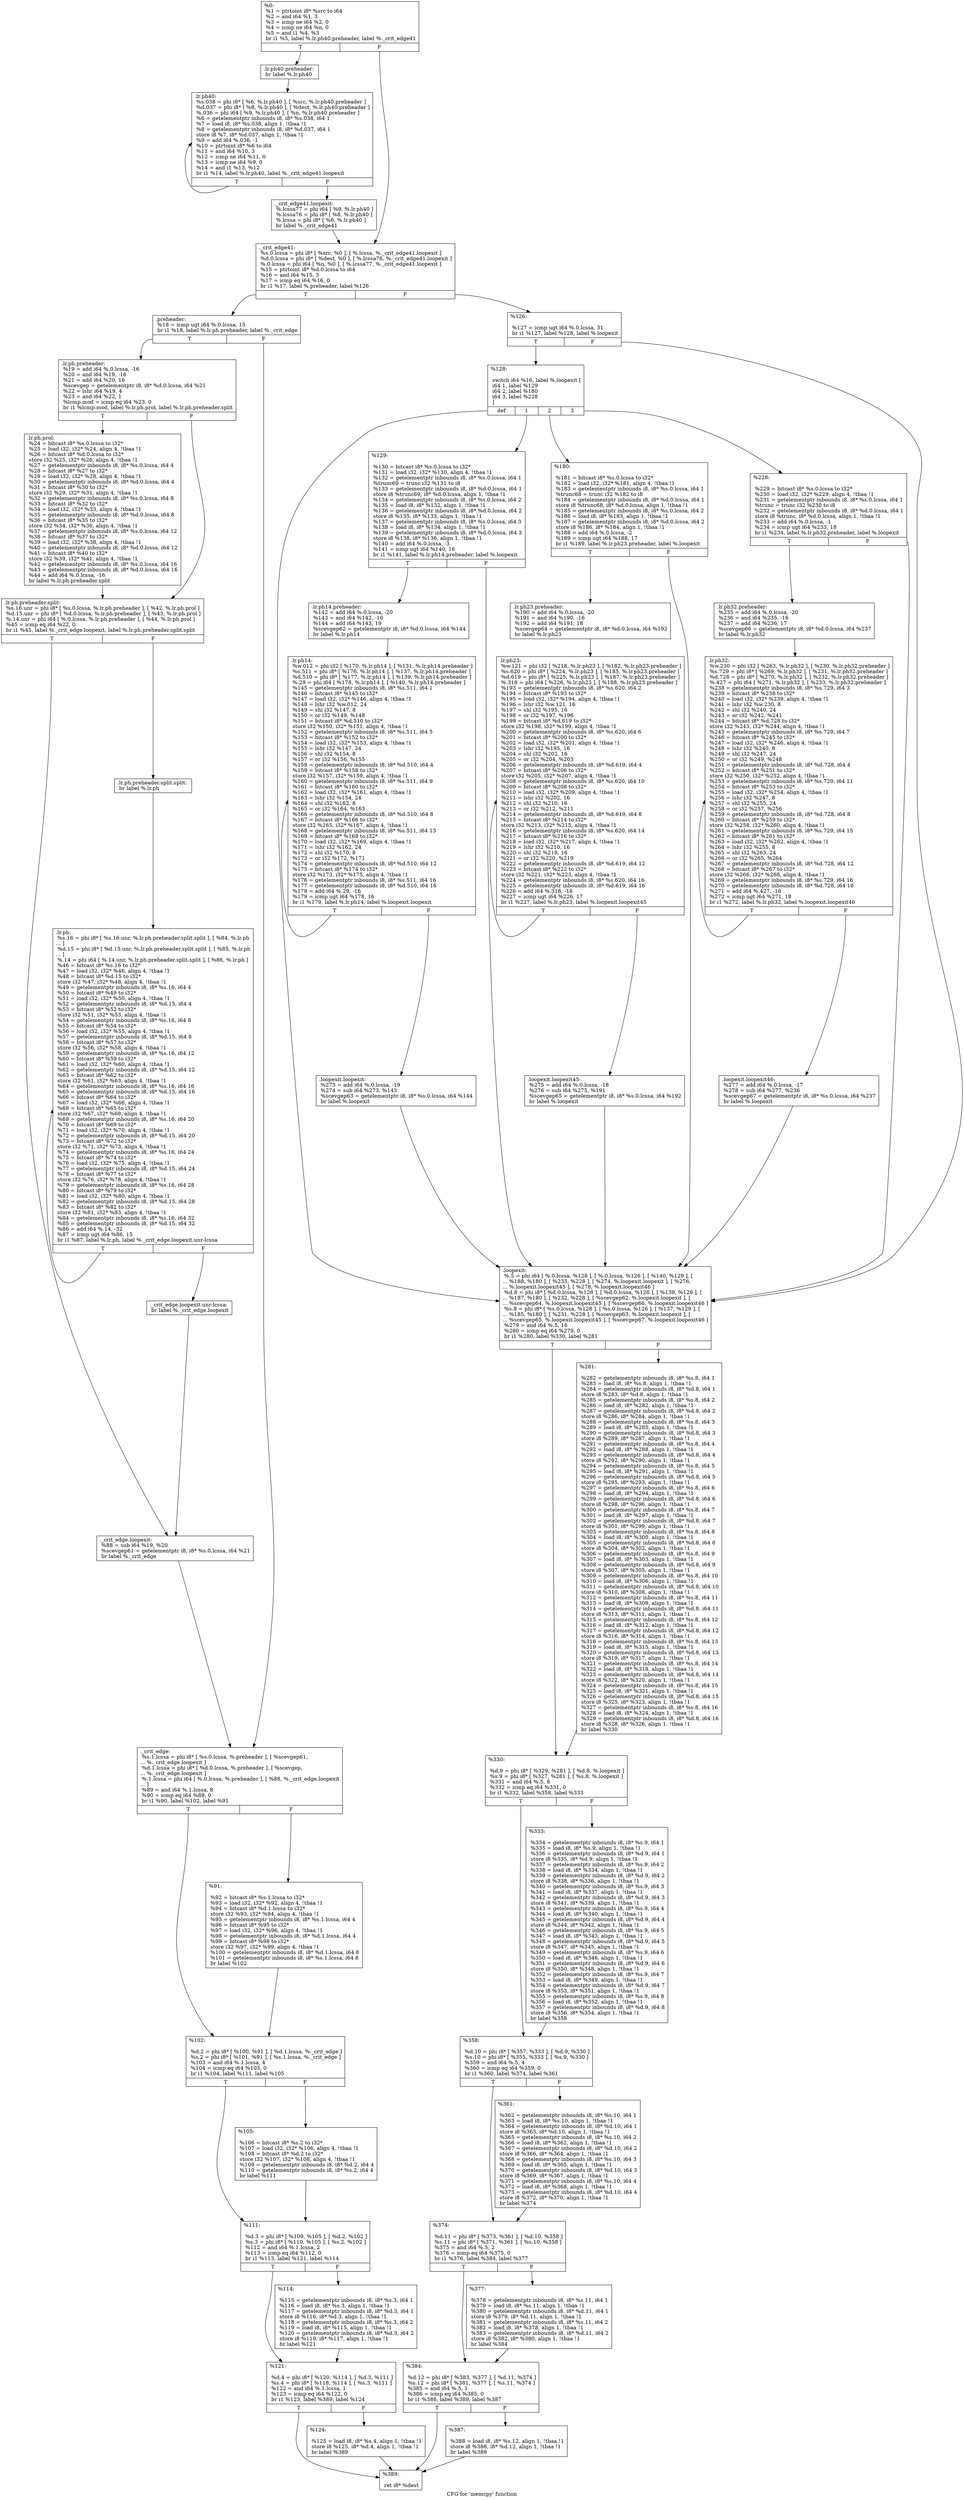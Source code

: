 digraph "CFG for 'memcpy' function" {
	label="CFG for 'memcpy' function";

	Node0x999dc0 [shape=record,label="{%0:\l  %1 = ptrtoint i8* %src to i64\l  %2 = and i64 %1, 3\l  %3 = icmp ne i64 %2, 0\l  %4 = icmp ne i64 %n, 0\l  %5 = and i1 %4, %3\l  br i1 %5, label %.lr.ph40.preheader, label %._crit_edge41\l|{<s0>T|<s1>F}}"];
	Node0x999dc0:s0 -> Node0x999e10;
	Node0x999dc0:s1 -> Node0x999f00;
	Node0x999e10 [shape=record,label="{.lr.ph40.preheader:                               \l  br label %.lr.ph40\l}"];
	Node0x999e10 -> Node0x999e60;
	Node0x999e60 [shape=record,label="{.lr.ph40:                                         \l  %s.038 = phi i8* [ %6, %.lr.ph40 ], [ %src, %.lr.ph40.preheader ]\l  %d.037 = phi i8* [ %8, %.lr.ph40 ], [ %dest, %.lr.ph40.preheader ]\l  %.036 = phi i64 [ %9, %.lr.ph40 ], [ %n, %.lr.ph40.preheader ]\l  %6 = getelementptr inbounds i8, i8* %s.038, i64 1\l  %7 = load i8, i8* %s.038, align 1, !tbaa !1\l  %8 = getelementptr inbounds i8, i8* %d.037, i64 1\l  store i8 %7, i8* %d.037, align 1, !tbaa !1\l  %9 = add i64 %.036, -1\l  %10 = ptrtoint i8* %6 to i64\l  %11 = and i64 %10, 3\l  %12 = icmp ne i64 %11, 0\l  %13 = icmp ne i64 %9, 0\l  %14 = and i1 %13, %12\l  br i1 %14, label %.lr.ph40, label %._crit_edge41.loopexit\l|{<s0>T|<s1>F}}"];
	Node0x999e60:s0 -> Node0x999e60;
	Node0x999e60:s1 -> Node0x999eb0;
	Node0x999eb0 [shape=record,label="{._crit_edge41.loopexit:                           \l  %.lcssa77 = phi i64 [ %9, %.lr.ph40 ]\l  %.lcssa76 = phi i8* [ %8, %.lr.ph40 ]\l  %.lcssa = phi i8* [ %6, %.lr.ph40 ]\l  br label %._crit_edge41\l}"];
	Node0x999eb0 -> Node0x999f00;
	Node0x999f00 [shape=record,label="{._crit_edge41:                                    \l  %s.0.lcssa = phi i8* [ %src, %0 ], [ %.lcssa, %._crit_edge41.loopexit ]\l  %d.0.lcssa = phi i8* [ %dest, %0 ], [ %.lcssa76, %._crit_edge41.loopexit ]\l  %.0.lcssa = phi i64 [ %n, %0 ], [ %.lcssa77, %._crit_edge41.loopexit ]\l  %15 = ptrtoint i8* %d.0.lcssa to i64\l  %16 = and i64 %15, 3\l  %17 = icmp eq i64 %16, 0\l  br i1 %17, label %.preheader, label %126\l|{<s0>T|<s1>F}}"];
	Node0x999f00:s0 -> Node0x999f50;
	Node0x999f00:s1 -> Node0x99a450;
	Node0x999f50 [shape=record,label="{.preheader:                                       \l  %18 = icmp ugt i64 %.0.lcssa, 15\l  br i1 %18, label %.lr.ph.preheader, label %._crit_edge\l|{<s0>T|<s1>F}}"];
	Node0x999f50:s0 -> Node0x999fa0;
	Node0x999f50:s1 -> Node0x99a1d0;
	Node0x999fa0 [shape=record,label="{.lr.ph.preheader:                                 \l  %19 = add i64 %.0.lcssa, -16\l  %20 = and i64 %19, -16\l  %21 = add i64 %20, 16\l  %scevgep = getelementptr i8, i8* %d.0.lcssa, i64 %21\l  %22 = lshr i64 %19, 4\l  %23 = and i64 %22, 1\l  %lcmp.mod = icmp eq i64 %23, 0\l  br i1 %lcmp.mod, label %.lr.ph.prol, label %.lr.ph.preheader.split\l|{<s0>T|<s1>F}}"];
	Node0x999fa0:s0 -> Node0x999ff0;
	Node0x999fa0:s1 -> Node0x99a040;
	Node0x999ff0 [shape=record,label="{.lr.ph.prol:                                      \l  %24 = bitcast i8* %s.0.lcssa to i32*\l  %25 = load i32, i32* %24, align 4, !tbaa !1\l  %26 = bitcast i8* %d.0.lcssa to i32*\l  store i32 %25, i32* %26, align 4, !tbaa !1\l  %27 = getelementptr inbounds i8, i8* %s.0.lcssa, i64 4\l  %28 = bitcast i8* %27 to i32*\l  %29 = load i32, i32* %28, align 4, !tbaa !1\l  %30 = getelementptr inbounds i8, i8* %d.0.lcssa, i64 4\l  %31 = bitcast i8* %30 to i32*\l  store i32 %29, i32* %31, align 4, !tbaa !1\l  %32 = getelementptr inbounds i8, i8* %s.0.lcssa, i64 8\l  %33 = bitcast i8* %32 to i32*\l  %34 = load i32, i32* %33, align 4, !tbaa !1\l  %35 = getelementptr inbounds i8, i8* %d.0.lcssa, i64 8\l  %36 = bitcast i8* %35 to i32*\l  store i32 %34, i32* %36, align 4, !tbaa !1\l  %37 = getelementptr inbounds i8, i8* %s.0.lcssa, i64 12\l  %38 = bitcast i8* %37 to i32*\l  %39 = load i32, i32* %38, align 4, !tbaa !1\l  %40 = getelementptr inbounds i8, i8* %d.0.lcssa, i64 12\l  %41 = bitcast i8* %40 to i32*\l  store i32 %39, i32* %41, align 4, !tbaa !1\l  %42 = getelementptr inbounds i8, i8* %s.0.lcssa, i64 16\l  %43 = getelementptr inbounds i8, i8* %d.0.lcssa, i64 16\l  %44 = add i64 %.0.lcssa, -16\l  br label %.lr.ph.preheader.split\l}"];
	Node0x999ff0 -> Node0x99a040;
	Node0x99a040 [shape=record,label="{.lr.ph.preheader.split:                           \l  %s.16.unr = phi i8* [ %s.0.lcssa, %.lr.ph.preheader ], [ %42, %.lr.ph.prol ]\l  %d.15.unr = phi i8* [ %d.0.lcssa, %.lr.ph.preheader ], [ %43, %.lr.ph.prol ]\l  %.14.unr = phi i64 [ %.0.lcssa, %.lr.ph.preheader ], [ %44, %.lr.ph.prol ]\l  %45 = icmp eq i64 %22, 0\l  br i1 %45, label %._crit_edge.loopexit, label %.lr.ph.preheader.split.split\l|{<s0>T|<s1>F}}"];
	Node0x99a040:s0 -> Node0x99a180;
	Node0x99a040:s1 -> Node0x99a090;
	Node0x99a090 [shape=record,label="{.lr.ph.preheader.split.split:                     \l  br label %.lr.ph\l}"];
	Node0x99a090 -> Node0x99a0e0;
	Node0x99a0e0 [shape=record,label="{.lr.ph:                                           \l  %s.16 = phi i8* [ %s.16.unr, %.lr.ph.preheader.split.split ], [ %84, %.lr.ph\l... ]\l  %d.15 = phi i8* [ %d.15.unr, %.lr.ph.preheader.split.split ], [ %85, %.lr.ph\l... ]\l  %.14 = phi i64 [ %.14.unr, %.lr.ph.preheader.split.split ], [ %86, %.lr.ph ]\l  %46 = bitcast i8* %s.16 to i32*\l  %47 = load i32, i32* %46, align 4, !tbaa !1\l  %48 = bitcast i8* %d.15 to i32*\l  store i32 %47, i32* %48, align 4, !tbaa !1\l  %49 = getelementptr inbounds i8, i8* %s.16, i64 4\l  %50 = bitcast i8* %49 to i32*\l  %51 = load i32, i32* %50, align 4, !tbaa !1\l  %52 = getelementptr inbounds i8, i8* %d.15, i64 4\l  %53 = bitcast i8* %52 to i32*\l  store i32 %51, i32* %53, align 4, !tbaa !1\l  %54 = getelementptr inbounds i8, i8* %s.16, i64 8\l  %55 = bitcast i8* %54 to i32*\l  %56 = load i32, i32* %55, align 4, !tbaa !1\l  %57 = getelementptr inbounds i8, i8* %d.15, i64 8\l  %58 = bitcast i8* %57 to i32*\l  store i32 %56, i32* %58, align 4, !tbaa !1\l  %59 = getelementptr inbounds i8, i8* %s.16, i64 12\l  %60 = bitcast i8* %59 to i32*\l  %61 = load i32, i32* %60, align 4, !tbaa !1\l  %62 = getelementptr inbounds i8, i8* %d.15, i64 12\l  %63 = bitcast i8* %62 to i32*\l  store i32 %61, i32* %63, align 4, !tbaa !1\l  %64 = getelementptr inbounds i8, i8* %s.16, i64 16\l  %65 = getelementptr inbounds i8, i8* %d.15, i64 16\l  %66 = bitcast i8* %64 to i32*\l  %67 = load i32, i32* %66, align 4, !tbaa !1\l  %68 = bitcast i8* %65 to i32*\l  store i32 %67, i32* %68, align 4, !tbaa !1\l  %69 = getelementptr inbounds i8, i8* %s.16, i64 20\l  %70 = bitcast i8* %69 to i32*\l  %71 = load i32, i32* %70, align 4, !tbaa !1\l  %72 = getelementptr inbounds i8, i8* %d.15, i64 20\l  %73 = bitcast i8* %72 to i32*\l  store i32 %71, i32* %73, align 4, !tbaa !1\l  %74 = getelementptr inbounds i8, i8* %s.16, i64 24\l  %75 = bitcast i8* %74 to i32*\l  %76 = load i32, i32* %75, align 4, !tbaa !1\l  %77 = getelementptr inbounds i8, i8* %d.15, i64 24\l  %78 = bitcast i8* %77 to i32*\l  store i32 %76, i32* %78, align 4, !tbaa !1\l  %79 = getelementptr inbounds i8, i8* %s.16, i64 28\l  %80 = bitcast i8* %79 to i32*\l  %81 = load i32, i32* %80, align 4, !tbaa !1\l  %82 = getelementptr inbounds i8, i8* %d.15, i64 28\l  %83 = bitcast i8* %82 to i32*\l  store i32 %81, i32* %83, align 4, !tbaa !1\l  %84 = getelementptr inbounds i8, i8* %s.16, i64 32\l  %85 = getelementptr inbounds i8, i8* %d.15, i64 32\l  %86 = add i64 %.14, -32\l  %87 = icmp ugt i64 %86, 15\l  br i1 %87, label %.lr.ph, label %._crit_edge.loopexit.unr-lcssa\l|{<s0>T|<s1>F}}"];
	Node0x99a0e0:s0 -> Node0x99a0e0;
	Node0x99a0e0:s1 -> Node0x99a130;
	Node0x99a130 [shape=record,label="{._crit_edge.loopexit.unr-lcssa:                   \l  br label %._crit_edge.loopexit\l}"];
	Node0x99a130 -> Node0x99a180;
	Node0x99a180 [shape=record,label="{._crit_edge.loopexit:                             \l  %88 = sub i64 %19, %20\l  %scevgep61 = getelementptr i8, i8* %s.0.lcssa, i64 %21\l  br label %._crit_edge\l}"];
	Node0x99a180 -> Node0x99a1d0;
	Node0x99a1d0 [shape=record,label="{._crit_edge:                                      \l  %s.1.lcssa = phi i8* [ %s.0.lcssa, %.preheader ], [ %scevgep61,\l... %._crit_edge.loopexit ]\l  %d.1.lcssa = phi i8* [ %d.0.lcssa, %.preheader ], [ %scevgep,\l... %._crit_edge.loopexit ]\l  %.1.lcssa = phi i64 [ %.0.lcssa, %.preheader ], [ %88, %._crit_edge.loopexit\l... ]\l  %89 = and i64 %.1.lcssa, 8\l  %90 = icmp eq i64 %89, 0\l  br i1 %90, label %102, label %91\l|{<s0>T|<s1>F}}"];
	Node0x99a1d0:s0 -> Node0x99a270;
	Node0x99a1d0:s1 -> Node0x99a220;
	Node0x99a220 [shape=record,label="{%91:\l\l  %92 = bitcast i8* %s.1.lcssa to i32*\l  %93 = load i32, i32* %92, align 4, !tbaa !1\l  %94 = bitcast i8* %d.1.lcssa to i32*\l  store i32 %93, i32* %94, align 4, !tbaa !1\l  %95 = getelementptr inbounds i8, i8* %s.1.lcssa, i64 4\l  %96 = bitcast i8* %95 to i32*\l  %97 = load i32, i32* %96, align 4, !tbaa !1\l  %98 = getelementptr inbounds i8, i8* %d.1.lcssa, i64 4\l  %99 = bitcast i8* %98 to i32*\l  store i32 %97, i32* %99, align 4, !tbaa !1\l  %100 = getelementptr inbounds i8, i8* %d.1.lcssa, i64 8\l  %101 = getelementptr inbounds i8, i8* %s.1.lcssa, i64 8\l  br label %102\l}"];
	Node0x99a220 -> Node0x99a270;
	Node0x99a270 [shape=record,label="{%102:\l\l  %d.2 = phi i8* [ %100, %91 ], [ %d.1.lcssa, %._crit_edge ]\l  %s.2 = phi i8* [ %101, %91 ], [ %s.1.lcssa, %._crit_edge ]\l  %103 = and i64 %.1.lcssa, 4\l  %104 = icmp eq i64 %103, 0\l  br i1 %104, label %111, label %105\l|{<s0>T|<s1>F}}"];
	Node0x99a270:s0 -> Node0x99a310;
	Node0x99a270:s1 -> Node0x99a2c0;
	Node0x99a2c0 [shape=record,label="{%105:\l\l  %106 = bitcast i8* %s.2 to i32*\l  %107 = load i32, i32* %106, align 4, !tbaa !1\l  %108 = bitcast i8* %d.2 to i32*\l  store i32 %107, i32* %108, align 4, !tbaa !1\l  %109 = getelementptr inbounds i8, i8* %d.2, i64 4\l  %110 = getelementptr inbounds i8, i8* %s.2, i64 4\l  br label %111\l}"];
	Node0x99a2c0 -> Node0x99a310;
	Node0x99a310 [shape=record,label="{%111:\l\l  %d.3 = phi i8* [ %109, %105 ], [ %d.2, %102 ]\l  %s.3 = phi i8* [ %110, %105 ], [ %s.2, %102 ]\l  %112 = and i64 %.1.lcssa, 2\l  %113 = icmp eq i64 %112, 0\l  br i1 %113, label %121, label %114\l|{<s0>T|<s1>F}}"];
	Node0x99a310:s0 -> Node0x99a3b0;
	Node0x99a310:s1 -> Node0x99a360;
	Node0x99a360 [shape=record,label="{%114:\l\l  %115 = getelementptr inbounds i8, i8* %s.3, i64 1\l  %116 = load i8, i8* %s.3, align 1, !tbaa !1\l  %117 = getelementptr inbounds i8, i8* %d.3, i64 1\l  store i8 %116, i8* %d.3, align 1, !tbaa !1\l  %118 = getelementptr inbounds i8, i8* %s.3, i64 2\l  %119 = load i8, i8* %115, align 1, !tbaa !1\l  %120 = getelementptr inbounds i8, i8* %d.3, i64 2\l  store i8 %119, i8* %117, align 1, !tbaa !1\l  br label %121\l}"];
	Node0x99a360 -> Node0x99a3b0;
	Node0x99a3b0 [shape=record,label="{%121:\l\l  %d.4 = phi i8* [ %120, %114 ], [ %d.3, %111 ]\l  %s.4 = phi i8* [ %118, %114 ], [ %s.3, %111 ]\l  %122 = and i64 %.1.lcssa, 1\l  %123 = icmp eq i64 %122, 0\l  br i1 %123, label %389, label %124\l|{<s0>T|<s1>F}}"];
	Node0x99a3b0:s0 -> Node0x99abd0;
	Node0x99a3b0:s1 -> Node0x99a400;
	Node0x99a400 [shape=record,label="{%124:\l\l  %125 = load i8, i8* %s.4, align 1, !tbaa !1\l  store i8 %125, i8* %d.4, align 1, !tbaa !1\l  br label %389\l}"];
	Node0x99a400 -> Node0x99abd0;
	Node0x99a450 [shape=record,label="{%126:\l\l  %127 = icmp ugt i64 %.0.lcssa, 31\l  br i1 %127, label %128, label %.loopexit\l|{<s0>T|<s1>F}}"];
	Node0x99a450:s0 -> Node0x99a4a0;
	Node0x99a450:s1 -> Node0x99a8b0;
	Node0x99a4a0 [shape=record,label="{%128:\l\l  switch i64 %16, label %.loopexit [\l    i64 1, label %129\l    i64 2, label %180\l    i64 3, label %228\l  ]\l|{<s0>def|<s1>1|<s2>2|<s3>3}}"];
	Node0x99a4a0:s0 -> Node0x99a8b0;
	Node0x99a4a0:s1 -> Node0x99a4f0;
	Node0x99a4a0:s2 -> Node0x99a5e0;
	Node0x99a4a0:s3 -> Node0x99a6d0;
	Node0x99a4f0 [shape=record,label="{%129:\l\l  %130 = bitcast i8* %s.0.lcssa to i32*\l  %131 = load i32, i32* %130, align 4, !tbaa !1\l  %132 = getelementptr inbounds i8, i8* %s.0.lcssa, i64 1\l  %trunc69 = trunc i32 %131 to i8\l  %133 = getelementptr inbounds i8, i8* %d.0.lcssa, i64 1\l  store i8 %trunc69, i8* %d.0.lcssa, align 1, !tbaa !1\l  %134 = getelementptr inbounds i8, i8* %s.0.lcssa, i64 2\l  %135 = load i8, i8* %132, align 1, !tbaa !1\l  %136 = getelementptr inbounds i8, i8* %d.0.lcssa, i64 2\l  store i8 %135, i8* %133, align 1, !tbaa !1\l  %137 = getelementptr inbounds i8, i8* %s.0.lcssa, i64 3\l  %138 = load i8, i8* %134, align 1, !tbaa !1\l  %139 = getelementptr inbounds i8, i8* %d.0.lcssa, i64 3\l  store i8 %138, i8* %136, align 1, !tbaa !1\l  %140 = add i64 %.0.lcssa, -3\l  %141 = icmp ugt i64 %140, 16\l  br i1 %141, label %.lr.ph14.preheader, label %.loopexit\l|{<s0>T|<s1>F}}"];
	Node0x99a4f0:s0 -> Node0x99a540;
	Node0x99a4f0:s1 -> Node0x99a8b0;
	Node0x99a540 [shape=record,label="{.lr.ph14.preheader:                               \l  %142 = add i64 %.0.lcssa, -20\l  %143 = and i64 %142, -16\l  %144 = add i64 %143, 19\l  %scevgep62 = getelementptr i8, i8* %d.0.lcssa, i64 %144\l  br label %.lr.ph14\l}"];
	Node0x99a540 -> Node0x99a590;
	Node0x99a590 [shape=record,label="{.lr.ph14:                                         \l  %w.012 = phi i32 [ %170, %.lr.ph14 ], [ %131, %.lr.ph14.preheader ]\l  %s.511 = phi i8* [ %176, %.lr.ph14 ], [ %137, %.lr.ph14.preheader ]\l  %d.510 = phi i8* [ %177, %.lr.ph14 ], [ %139, %.lr.ph14.preheader ]\l  %.29 = phi i64 [ %178, %.lr.ph14 ], [ %140, %.lr.ph14.preheader ]\l  %145 = getelementptr inbounds i8, i8* %s.511, i64 1\l  %146 = bitcast i8* %145 to i32*\l  %147 = load i32, i32* %146, align 4, !tbaa !1\l  %148 = lshr i32 %w.012, 24\l  %149 = shl i32 %147, 8\l  %150 = or i32 %149, %148\l  %151 = bitcast i8* %d.510 to i32*\l  store i32 %150, i32* %151, align 4, !tbaa !1\l  %152 = getelementptr inbounds i8, i8* %s.511, i64 5\l  %153 = bitcast i8* %152 to i32*\l  %154 = load i32, i32* %153, align 4, !tbaa !1\l  %155 = lshr i32 %147, 24\l  %156 = shl i32 %154, 8\l  %157 = or i32 %156, %155\l  %158 = getelementptr inbounds i8, i8* %d.510, i64 4\l  %159 = bitcast i8* %158 to i32*\l  store i32 %157, i32* %159, align 4, !tbaa !1\l  %160 = getelementptr inbounds i8, i8* %s.511, i64 9\l  %161 = bitcast i8* %160 to i32*\l  %162 = load i32, i32* %161, align 4, !tbaa !1\l  %163 = lshr i32 %154, 24\l  %164 = shl i32 %162, 8\l  %165 = or i32 %164, %163\l  %166 = getelementptr inbounds i8, i8* %d.510, i64 8\l  %167 = bitcast i8* %166 to i32*\l  store i32 %165, i32* %167, align 4, !tbaa !1\l  %168 = getelementptr inbounds i8, i8* %s.511, i64 13\l  %169 = bitcast i8* %168 to i32*\l  %170 = load i32, i32* %169, align 4, !tbaa !1\l  %171 = lshr i32 %162, 24\l  %172 = shl i32 %170, 8\l  %173 = or i32 %172, %171\l  %174 = getelementptr inbounds i8, i8* %d.510, i64 12\l  %175 = bitcast i8* %174 to i32*\l  store i32 %173, i32* %175, align 4, !tbaa !1\l  %176 = getelementptr inbounds i8, i8* %s.511, i64 16\l  %177 = getelementptr inbounds i8, i8* %d.510, i64 16\l  %178 = add i64 %.29, -16\l  %179 = icmp ugt i64 %178, 16\l  br i1 %179, label %.lr.ph14, label %.loopexit.loopexit\l|{<s0>T|<s1>F}}"];
	Node0x99a590:s0 -> Node0x99a590;
	Node0x99a590:s1 -> Node0x99a7c0;
	Node0x99a5e0 [shape=record,label="{%180:\l\l  %181 = bitcast i8* %s.0.lcssa to i32*\l  %182 = load i32, i32* %181, align 4, !tbaa !1\l  %183 = getelementptr inbounds i8, i8* %s.0.lcssa, i64 1\l  %trunc68 = trunc i32 %182 to i8\l  %184 = getelementptr inbounds i8, i8* %d.0.lcssa, i64 1\l  store i8 %trunc68, i8* %d.0.lcssa, align 1, !tbaa !1\l  %185 = getelementptr inbounds i8, i8* %s.0.lcssa, i64 2\l  %186 = load i8, i8* %183, align 1, !tbaa !1\l  %187 = getelementptr inbounds i8, i8* %d.0.lcssa, i64 2\l  store i8 %186, i8* %184, align 1, !tbaa !1\l  %188 = add i64 %.0.lcssa, -2\l  %189 = icmp ugt i64 %188, 17\l  br i1 %189, label %.lr.ph23.preheader, label %.loopexit\l|{<s0>T|<s1>F}}"];
	Node0x99a5e0:s0 -> Node0x99a630;
	Node0x99a5e0:s1 -> Node0x99a8b0;
	Node0x99a630 [shape=record,label="{.lr.ph23.preheader:                               \l  %190 = add i64 %.0.lcssa, -20\l  %191 = and i64 %190, -16\l  %192 = add i64 %191, 18\l  %scevgep64 = getelementptr i8, i8* %d.0.lcssa, i64 %192\l  br label %.lr.ph23\l}"];
	Node0x99a630 -> Node0x99a680;
	Node0x99a680 [shape=record,label="{.lr.ph23:                                         \l  %w.121 = phi i32 [ %218, %.lr.ph23 ], [ %182, %.lr.ph23.preheader ]\l  %s.620 = phi i8* [ %224, %.lr.ph23 ], [ %185, %.lr.ph23.preheader ]\l  %d.619 = phi i8* [ %225, %.lr.ph23 ], [ %187, %.lr.ph23.preheader ]\l  %.318 = phi i64 [ %226, %.lr.ph23 ], [ %188, %.lr.ph23.preheader ]\l  %193 = getelementptr inbounds i8, i8* %s.620, i64 2\l  %194 = bitcast i8* %193 to i32*\l  %195 = load i32, i32* %194, align 4, !tbaa !1\l  %196 = lshr i32 %w.121, 16\l  %197 = shl i32 %195, 16\l  %198 = or i32 %197, %196\l  %199 = bitcast i8* %d.619 to i32*\l  store i32 %198, i32* %199, align 4, !tbaa !1\l  %200 = getelementptr inbounds i8, i8* %s.620, i64 6\l  %201 = bitcast i8* %200 to i32*\l  %202 = load i32, i32* %201, align 4, !tbaa !1\l  %203 = lshr i32 %195, 16\l  %204 = shl i32 %202, 16\l  %205 = or i32 %204, %203\l  %206 = getelementptr inbounds i8, i8* %d.619, i64 4\l  %207 = bitcast i8* %206 to i32*\l  store i32 %205, i32* %207, align 4, !tbaa !1\l  %208 = getelementptr inbounds i8, i8* %s.620, i64 10\l  %209 = bitcast i8* %208 to i32*\l  %210 = load i32, i32* %209, align 4, !tbaa !1\l  %211 = lshr i32 %202, 16\l  %212 = shl i32 %210, 16\l  %213 = or i32 %212, %211\l  %214 = getelementptr inbounds i8, i8* %d.619, i64 8\l  %215 = bitcast i8* %214 to i32*\l  store i32 %213, i32* %215, align 4, !tbaa !1\l  %216 = getelementptr inbounds i8, i8* %s.620, i64 14\l  %217 = bitcast i8* %216 to i32*\l  %218 = load i32, i32* %217, align 4, !tbaa !1\l  %219 = lshr i32 %210, 16\l  %220 = shl i32 %218, 16\l  %221 = or i32 %220, %219\l  %222 = getelementptr inbounds i8, i8* %d.619, i64 12\l  %223 = bitcast i8* %222 to i32*\l  store i32 %221, i32* %223, align 4, !tbaa !1\l  %224 = getelementptr inbounds i8, i8* %s.620, i64 16\l  %225 = getelementptr inbounds i8, i8* %d.619, i64 16\l  %226 = add i64 %.318, -16\l  %227 = icmp ugt i64 %226, 17\l  br i1 %227, label %.lr.ph23, label %.loopexit.loopexit45\l|{<s0>T|<s1>F}}"];
	Node0x99a680:s0 -> Node0x99a680;
	Node0x99a680:s1 -> Node0x99a810;
	Node0x99a6d0 [shape=record,label="{%228:\l\l  %229 = bitcast i8* %s.0.lcssa to i32*\l  %230 = load i32, i32* %229, align 4, !tbaa !1\l  %231 = getelementptr inbounds i8, i8* %s.0.lcssa, i64 1\l  %trunc = trunc i32 %230 to i8\l  %232 = getelementptr inbounds i8, i8* %d.0.lcssa, i64 1\l  store i8 %trunc, i8* %d.0.lcssa, align 1, !tbaa !1\l  %233 = add i64 %.0.lcssa, -1\l  %234 = icmp ugt i64 %233, 18\l  br i1 %234, label %.lr.ph32.preheader, label %.loopexit\l|{<s0>T|<s1>F}}"];
	Node0x99a6d0:s0 -> Node0x99a720;
	Node0x99a6d0:s1 -> Node0x99a8b0;
	Node0x99a720 [shape=record,label="{.lr.ph32.preheader:                               \l  %235 = add i64 %.0.lcssa, -20\l  %236 = and i64 %235, -16\l  %237 = add i64 %236, 17\l  %scevgep66 = getelementptr i8, i8* %d.0.lcssa, i64 %237\l  br label %.lr.ph32\l}"];
	Node0x99a720 -> Node0x99a770;
	Node0x99a770 [shape=record,label="{.lr.ph32:                                         \l  %w.230 = phi i32 [ %263, %.lr.ph32 ], [ %230, %.lr.ph32.preheader ]\l  %s.729 = phi i8* [ %269, %.lr.ph32 ], [ %231, %.lr.ph32.preheader ]\l  %d.728 = phi i8* [ %270, %.lr.ph32 ], [ %232, %.lr.ph32.preheader ]\l  %.427 = phi i64 [ %271, %.lr.ph32 ], [ %233, %.lr.ph32.preheader ]\l  %238 = getelementptr inbounds i8, i8* %s.729, i64 3\l  %239 = bitcast i8* %238 to i32*\l  %240 = load i32, i32* %239, align 4, !tbaa !1\l  %241 = lshr i32 %w.230, 8\l  %242 = shl i32 %240, 24\l  %243 = or i32 %242, %241\l  %244 = bitcast i8* %d.728 to i32*\l  store i32 %243, i32* %244, align 4, !tbaa !1\l  %245 = getelementptr inbounds i8, i8* %s.729, i64 7\l  %246 = bitcast i8* %245 to i32*\l  %247 = load i32, i32* %246, align 4, !tbaa !1\l  %248 = lshr i32 %240, 8\l  %249 = shl i32 %247, 24\l  %250 = or i32 %249, %248\l  %251 = getelementptr inbounds i8, i8* %d.728, i64 4\l  %252 = bitcast i8* %251 to i32*\l  store i32 %250, i32* %252, align 4, !tbaa !1\l  %253 = getelementptr inbounds i8, i8* %s.729, i64 11\l  %254 = bitcast i8* %253 to i32*\l  %255 = load i32, i32* %254, align 4, !tbaa !1\l  %256 = lshr i32 %247, 8\l  %257 = shl i32 %255, 24\l  %258 = or i32 %257, %256\l  %259 = getelementptr inbounds i8, i8* %d.728, i64 8\l  %260 = bitcast i8* %259 to i32*\l  store i32 %258, i32* %260, align 4, !tbaa !1\l  %261 = getelementptr inbounds i8, i8* %s.729, i64 15\l  %262 = bitcast i8* %261 to i32*\l  %263 = load i32, i32* %262, align 4, !tbaa !1\l  %264 = lshr i32 %255, 8\l  %265 = shl i32 %263, 24\l  %266 = or i32 %265, %264\l  %267 = getelementptr inbounds i8, i8* %d.728, i64 12\l  %268 = bitcast i8* %267 to i32*\l  store i32 %266, i32* %268, align 4, !tbaa !1\l  %269 = getelementptr inbounds i8, i8* %s.729, i64 16\l  %270 = getelementptr inbounds i8, i8* %d.728, i64 16\l  %271 = add i64 %.427, -16\l  %272 = icmp ugt i64 %271, 18\l  br i1 %272, label %.lr.ph32, label %.loopexit.loopexit46\l|{<s0>T|<s1>F}}"];
	Node0x99a770:s0 -> Node0x99a770;
	Node0x99a770:s1 -> Node0x99a860;
	Node0x99a7c0 [shape=record,label="{.loopexit.loopexit:                               \l  %273 = add i64 %.0.lcssa, -19\l  %274 = sub i64 %273, %143\l  %scevgep63 = getelementptr i8, i8* %s.0.lcssa, i64 %144\l  br label %.loopexit\l}"];
	Node0x99a7c0 -> Node0x99a8b0;
	Node0x99a810 [shape=record,label="{.loopexit.loopexit45:                             \l  %275 = add i64 %.0.lcssa, -18\l  %276 = sub i64 %275, %191\l  %scevgep65 = getelementptr i8, i8* %s.0.lcssa, i64 %192\l  br label %.loopexit\l}"];
	Node0x99a810 -> Node0x99a8b0;
	Node0x99a860 [shape=record,label="{.loopexit.loopexit46:                             \l  %277 = add i64 %.0.lcssa, -17\l  %278 = sub i64 %277, %236\l  %scevgep67 = getelementptr i8, i8* %s.0.lcssa, i64 %237\l  br label %.loopexit\l}"];
	Node0x99a860 -> Node0x99a8b0;
	Node0x99a8b0 [shape=record,label="{.loopexit:                                        \l  %.5 = phi i64 [ %.0.lcssa, %128 ], [ %.0.lcssa, %126 ], [ %140, %129 ], [\l... %188, %180 ], [ %233, %228 ], [ %274, %.loopexit.loopexit ], [ %276,\l... %.loopexit.loopexit45 ], [ %278, %.loopexit.loopexit46 ]\l  %d.8 = phi i8* [ %d.0.lcssa, %128 ], [ %d.0.lcssa, %126 ], [ %139, %129 ], [\l... %187, %180 ], [ %232, %228 ], [ %scevgep62, %.loopexit.loopexit ], [\l... %scevgep64, %.loopexit.loopexit45 ], [ %scevgep66, %.loopexit.loopexit46 ]\l  %s.8 = phi i8* [ %s.0.lcssa, %128 ], [ %s.0.lcssa, %126 ], [ %137, %129 ], [\l... %185, %180 ], [ %231, %228 ], [ %scevgep63, %.loopexit.loopexit ], [\l... %scevgep65, %.loopexit.loopexit45 ], [ %scevgep67, %.loopexit.loopexit46 ]\l  %279 = and i64 %.5, 16\l  %280 = icmp eq i64 %279, 0\l  br i1 %280, label %330, label %281\l|{<s0>T|<s1>F}}"];
	Node0x99a8b0:s0 -> Node0x99a950;
	Node0x99a8b0:s1 -> Node0x99a900;
	Node0x99a900 [shape=record,label="{%281:\l\l  %282 = getelementptr inbounds i8, i8* %s.8, i64 1\l  %283 = load i8, i8* %s.8, align 1, !tbaa !1\l  %284 = getelementptr inbounds i8, i8* %d.8, i64 1\l  store i8 %283, i8* %d.8, align 1, !tbaa !1\l  %285 = getelementptr inbounds i8, i8* %s.8, i64 2\l  %286 = load i8, i8* %282, align 1, !tbaa !1\l  %287 = getelementptr inbounds i8, i8* %d.8, i64 2\l  store i8 %286, i8* %284, align 1, !tbaa !1\l  %288 = getelementptr inbounds i8, i8* %s.8, i64 3\l  %289 = load i8, i8* %285, align 1, !tbaa !1\l  %290 = getelementptr inbounds i8, i8* %d.8, i64 3\l  store i8 %289, i8* %287, align 1, !tbaa !1\l  %291 = getelementptr inbounds i8, i8* %s.8, i64 4\l  %292 = load i8, i8* %288, align 1, !tbaa !1\l  %293 = getelementptr inbounds i8, i8* %d.8, i64 4\l  store i8 %292, i8* %290, align 1, !tbaa !1\l  %294 = getelementptr inbounds i8, i8* %s.8, i64 5\l  %295 = load i8, i8* %291, align 1, !tbaa !1\l  %296 = getelementptr inbounds i8, i8* %d.8, i64 5\l  store i8 %295, i8* %293, align 1, !tbaa !1\l  %297 = getelementptr inbounds i8, i8* %s.8, i64 6\l  %298 = load i8, i8* %294, align 1, !tbaa !1\l  %299 = getelementptr inbounds i8, i8* %d.8, i64 6\l  store i8 %298, i8* %296, align 1, !tbaa !1\l  %300 = getelementptr inbounds i8, i8* %s.8, i64 7\l  %301 = load i8, i8* %297, align 1, !tbaa !1\l  %302 = getelementptr inbounds i8, i8* %d.8, i64 7\l  store i8 %301, i8* %299, align 1, !tbaa !1\l  %303 = getelementptr inbounds i8, i8* %s.8, i64 8\l  %304 = load i8, i8* %300, align 1, !tbaa !1\l  %305 = getelementptr inbounds i8, i8* %d.8, i64 8\l  store i8 %304, i8* %302, align 1, !tbaa !1\l  %306 = getelementptr inbounds i8, i8* %s.8, i64 9\l  %307 = load i8, i8* %303, align 1, !tbaa !1\l  %308 = getelementptr inbounds i8, i8* %d.8, i64 9\l  store i8 %307, i8* %305, align 1, !tbaa !1\l  %309 = getelementptr inbounds i8, i8* %s.8, i64 10\l  %310 = load i8, i8* %306, align 1, !tbaa !1\l  %311 = getelementptr inbounds i8, i8* %d.8, i64 10\l  store i8 %310, i8* %308, align 1, !tbaa !1\l  %312 = getelementptr inbounds i8, i8* %s.8, i64 11\l  %313 = load i8, i8* %309, align 1, !tbaa !1\l  %314 = getelementptr inbounds i8, i8* %d.8, i64 11\l  store i8 %313, i8* %311, align 1, !tbaa !1\l  %315 = getelementptr inbounds i8, i8* %s.8, i64 12\l  %316 = load i8, i8* %312, align 1, !tbaa !1\l  %317 = getelementptr inbounds i8, i8* %d.8, i64 12\l  store i8 %316, i8* %314, align 1, !tbaa !1\l  %318 = getelementptr inbounds i8, i8* %s.8, i64 13\l  %319 = load i8, i8* %315, align 1, !tbaa !1\l  %320 = getelementptr inbounds i8, i8* %d.8, i64 13\l  store i8 %319, i8* %317, align 1, !tbaa !1\l  %321 = getelementptr inbounds i8, i8* %s.8, i64 14\l  %322 = load i8, i8* %318, align 1, !tbaa !1\l  %323 = getelementptr inbounds i8, i8* %d.8, i64 14\l  store i8 %322, i8* %320, align 1, !tbaa !1\l  %324 = getelementptr inbounds i8, i8* %s.8, i64 15\l  %325 = load i8, i8* %321, align 1, !tbaa !1\l  %326 = getelementptr inbounds i8, i8* %d.8, i64 15\l  store i8 %325, i8* %323, align 1, !tbaa !1\l  %327 = getelementptr inbounds i8, i8* %s.8, i64 16\l  %328 = load i8, i8* %324, align 1, !tbaa !1\l  %329 = getelementptr inbounds i8, i8* %d.8, i64 16\l  store i8 %328, i8* %326, align 1, !tbaa !1\l  br label %330\l}"];
	Node0x99a900 -> Node0x99a950;
	Node0x99a950 [shape=record,label="{%330:\l\l  %d.9 = phi i8* [ %329, %281 ], [ %d.8, %.loopexit ]\l  %s.9 = phi i8* [ %327, %281 ], [ %s.8, %.loopexit ]\l  %331 = and i64 %.5, 8\l  %332 = icmp eq i64 %331, 0\l  br i1 %332, label %358, label %333\l|{<s0>T|<s1>F}}"];
	Node0x99a950:s0 -> Node0x99a9f0;
	Node0x99a950:s1 -> Node0x99a9a0;
	Node0x99a9a0 [shape=record,label="{%333:\l\l  %334 = getelementptr inbounds i8, i8* %s.9, i64 1\l  %335 = load i8, i8* %s.9, align 1, !tbaa !1\l  %336 = getelementptr inbounds i8, i8* %d.9, i64 1\l  store i8 %335, i8* %d.9, align 1, !tbaa !1\l  %337 = getelementptr inbounds i8, i8* %s.9, i64 2\l  %338 = load i8, i8* %334, align 1, !tbaa !1\l  %339 = getelementptr inbounds i8, i8* %d.9, i64 2\l  store i8 %338, i8* %336, align 1, !tbaa !1\l  %340 = getelementptr inbounds i8, i8* %s.9, i64 3\l  %341 = load i8, i8* %337, align 1, !tbaa !1\l  %342 = getelementptr inbounds i8, i8* %d.9, i64 3\l  store i8 %341, i8* %339, align 1, !tbaa !1\l  %343 = getelementptr inbounds i8, i8* %s.9, i64 4\l  %344 = load i8, i8* %340, align 1, !tbaa !1\l  %345 = getelementptr inbounds i8, i8* %d.9, i64 4\l  store i8 %344, i8* %342, align 1, !tbaa !1\l  %346 = getelementptr inbounds i8, i8* %s.9, i64 5\l  %347 = load i8, i8* %343, align 1, !tbaa !1\l  %348 = getelementptr inbounds i8, i8* %d.9, i64 5\l  store i8 %347, i8* %345, align 1, !tbaa !1\l  %349 = getelementptr inbounds i8, i8* %s.9, i64 6\l  %350 = load i8, i8* %346, align 1, !tbaa !1\l  %351 = getelementptr inbounds i8, i8* %d.9, i64 6\l  store i8 %350, i8* %348, align 1, !tbaa !1\l  %352 = getelementptr inbounds i8, i8* %s.9, i64 7\l  %353 = load i8, i8* %349, align 1, !tbaa !1\l  %354 = getelementptr inbounds i8, i8* %d.9, i64 7\l  store i8 %353, i8* %351, align 1, !tbaa !1\l  %355 = getelementptr inbounds i8, i8* %s.9, i64 8\l  %356 = load i8, i8* %352, align 1, !tbaa !1\l  %357 = getelementptr inbounds i8, i8* %d.9, i64 8\l  store i8 %356, i8* %354, align 1, !tbaa !1\l  br label %358\l}"];
	Node0x99a9a0 -> Node0x99a9f0;
	Node0x99a9f0 [shape=record,label="{%358:\l\l  %d.10 = phi i8* [ %357, %333 ], [ %d.9, %330 ]\l  %s.10 = phi i8* [ %355, %333 ], [ %s.9, %330 ]\l  %359 = and i64 %.5, 4\l  %360 = icmp eq i64 %359, 0\l  br i1 %360, label %374, label %361\l|{<s0>T|<s1>F}}"];
	Node0x99a9f0:s0 -> Node0x99aa90;
	Node0x99a9f0:s1 -> Node0x99aa40;
	Node0x99aa40 [shape=record,label="{%361:\l\l  %362 = getelementptr inbounds i8, i8* %s.10, i64 1\l  %363 = load i8, i8* %s.10, align 1, !tbaa !1\l  %364 = getelementptr inbounds i8, i8* %d.10, i64 1\l  store i8 %363, i8* %d.10, align 1, !tbaa !1\l  %365 = getelementptr inbounds i8, i8* %s.10, i64 2\l  %366 = load i8, i8* %362, align 1, !tbaa !1\l  %367 = getelementptr inbounds i8, i8* %d.10, i64 2\l  store i8 %366, i8* %364, align 1, !tbaa !1\l  %368 = getelementptr inbounds i8, i8* %s.10, i64 3\l  %369 = load i8, i8* %365, align 1, !tbaa !1\l  %370 = getelementptr inbounds i8, i8* %d.10, i64 3\l  store i8 %369, i8* %367, align 1, !tbaa !1\l  %371 = getelementptr inbounds i8, i8* %s.10, i64 4\l  %372 = load i8, i8* %368, align 1, !tbaa !1\l  %373 = getelementptr inbounds i8, i8* %d.10, i64 4\l  store i8 %372, i8* %370, align 1, !tbaa !1\l  br label %374\l}"];
	Node0x99aa40 -> Node0x99aa90;
	Node0x99aa90 [shape=record,label="{%374:\l\l  %d.11 = phi i8* [ %373, %361 ], [ %d.10, %358 ]\l  %s.11 = phi i8* [ %371, %361 ], [ %s.10, %358 ]\l  %375 = and i64 %.5, 2\l  %376 = icmp eq i64 %375, 0\l  br i1 %376, label %384, label %377\l|{<s0>T|<s1>F}}"];
	Node0x99aa90:s0 -> Node0x99ab30;
	Node0x99aa90:s1 -> Node0x99aae0;
	Node0x99aae0 [shape=record,label="{%377:\l\l  %378 = getelementptr inbounds i8, i8* %s.11, i64 1\l  %379 = load i8, i8* %s.11, align 1, !tbaa !1\l  %380 = getelementptr inbounds i8, i8* %d.11, i64 1\l  store i8 %379, i8* %d.11, align 1, !tbaa !1\l  %381 = getelementptr inbounds i8, i8* %s.11, i64 2\l  %382 = load i8, i8* %378, align 1, !tbaa !1\l  %383 = getelementptr inbounds i8, i8* %d.11, i64 2\l  store i8 %382, i8* %380, align 1, !tbaa !1\l  br label %384\l}"];
	Node0x99aae0 -> Node0x99ab30;
	Node0x99ab30 [shape=record,label="{%384:\l\l  %d.12 = phi i8* [ %383, %377 ], [ %d.11, %374 ]\l  %s.12 = phi i8* [ %381, %377 ], [ %s.11, %374 ]\l  %385 = and i64 %.5, 1\l  %386 = icmp eq i64 %385, 0\l  br i1 %386, label %389, label %387\l|{<s0>T|<s1>F}}"];
	Node0x99ab30:s0 -> Node0x99abd0;
	Node0x99ab30:s1 -> Node0x99ab80;
	Node0x99ab80 [shape=record,label="{%387:\l\l  %388 = load i8, i8* %s.12, align 1, !tbaa !1\l  store i8 %388, i8* %d.12, align 1, !tbaa !1\l  br label %389\l}"];
	Node0x99ab80 -> Node0x99abd0;
	Node0x99abd0 [shape=record,label="{%389:\l\l  ret i8* %dest\l}"];
}

